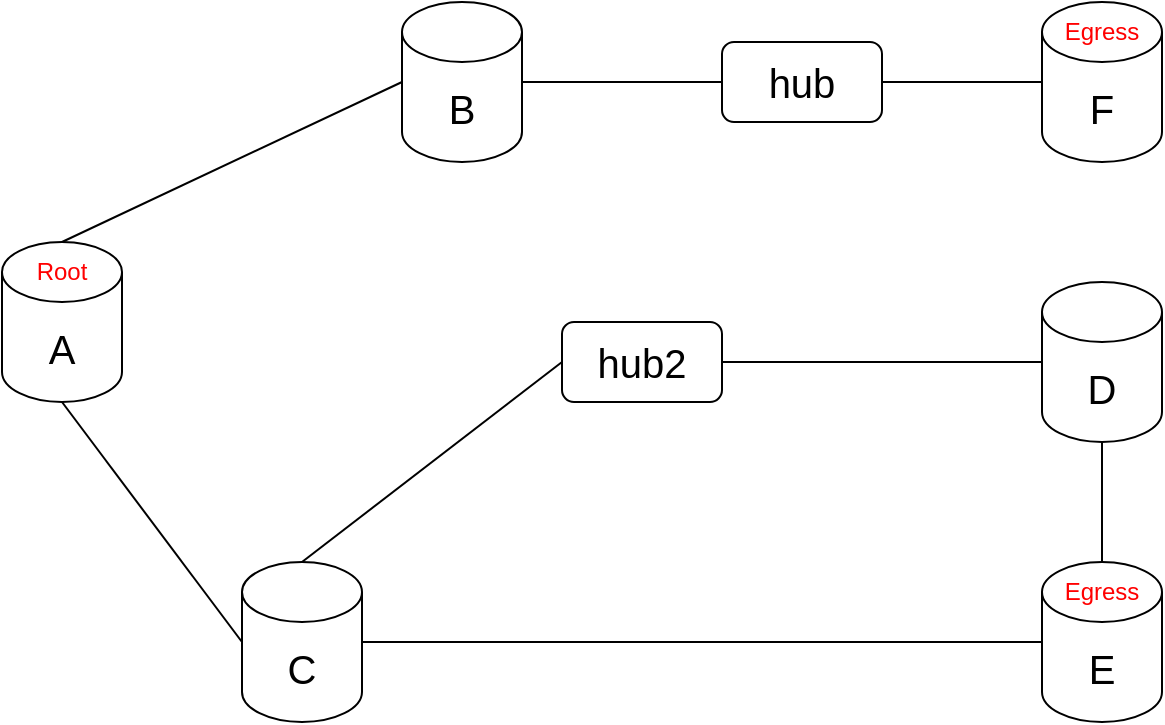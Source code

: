 <mxfile version="21.6.6" type="github">
  <diagram id="C5RBs43oDa-KdzZeNtuy" name="Page-1">
    <mxGraphModel dx="1199" dy="768" grid="1" gridSize="10" guides="1" tooltips="1" connect="1" arrows="1" fold="1" page="1" pageScale="1" pageWidth="827" pageHeight="1169" math="0" shadow="0">
      <root>
        <mxCell id="WIyWlLk6GJQsqaUBKTNV-0" />
        <mxCell id="WIyWlLk6GJQsqaUBKTNV-1" parent="WIyWlLk6GJQsqaUBKTNV-0" />
        <mxCell id="fW7hzmM9_kheXjzH3Q9S-0" value="&lt;font style=&quot;font-size: 20px;&quot;&gt;A&lt;/font&gt;" style="shape=cylinder3;whiteSpace=wrap;html=1;boundedLbl=1;backgroundOutline=1;size=15;" vertex="1" parent="WIyWlLk6GJQsqaUBKTNV-1">
          <mxGeometry x="40" y="240" width="60" height="80" as="geometry" />
        </mxCell>
        <mxCell id="fW7hzmM9_kheXjzH3Q9S-1" value="&lt;font style=&quot;font-size: 20px;&quot;&gt;B&lt;/font&gt;" style="shape=cylinder3;whiteSpace=wrap;html=1;boundedLbl=1;backgroundOutline=1;size=15;" vertex="1" parent="WIyWlLk6GJQsqaUBKTNV-1">
          <mxGeometry x="240" y="120" width="60" height="80" as="geometry" />
        </mxCell>
        <mxCell id="fW7hzmM9_kheXjzH3Q9S-3" value="&lt;font style=&quot;font-size: 20px;&quot;&gt;C&lt;/font&gt;" style="shape=cylinder3;whiteSpace=wrap;html=1;boundedLbl=1;backgroundOutline=1;size=15;" vertex="1" parent="WIyWlLk6GJQsqaUBKTNV-1">
          <mxGeometry x="160" y="400" width="60" height="80" as="geometry" />
        </mxCell>
        <mxCell id="fW7hzmM9_kheXjzH3Q9S-4" value="&lt;span style=&quot;font-size: 20px;&quot;&gt;D&lt;/span&gt;" style="shape=cylinder3;whiteSpace=wrap;html=1;boundedLbl=1;backgroundOutline=1;size=15;" vertex="1" parent="WIyWlLk6GJQsqaUBKTNV-1">
          <mxGeometry x="560" y="260" width="60" height="80" as="geometry" />
        </mxCell>
        <mxCell id="fW7hzmM9_kheXjzH3Q9S-5" value="&lt;font style=&quot;font-size: 20px;&quot;&gt;E&lt;/font&gt;" style="shape=cylinder3;whiteSpace=wrap;html=1;boundedLbl=1;backgroundOutline=1;size=15;" vertex="1" parent="WIyWlLk6GJQsqaUBKTNV-1">
          <mxGeometry x="560" y="400" width="60" height="80" as="geometry" />
        </mxCell>
        <mxCell id="fW7hzmM9_kheXjzH3Q9S-6" value="&lt;font style=&quot;font-size: 20px;&quot;&gt;F&lt;/font&gt;" style="shape=cylinder3;whiteSpace=wrap;html=1;boundedLbl=1;backgroundOutline=1;size=15;" vertex="1" parent="WIyWlLk6GJQsqaUBKTNV-1">
          <mxGeometry x="560" y="120" width="60" height="80" as="geometry" />
        </mxCell>
        <mxCell id="fW7hzmM9_kheXjzH3Q9S-7" value="&lt;font style=&quot;font-size: 20px;&quot;&gt;hub&lt;/font&gt;" style="rounded=1;whiteSpace=wrap;html=1;" vertex="1" parent="WIyWlLk6GJQsqaUBKTNV-1">
          <mxGeometry x="400" y="140" width="80" height="40" as="geometry" />
        </mxCell>
        <mxCell id="fW7hzmM9_kheXjzH3Q9S-9" value="&lt;font color=&quot;#ff0000&quot;&gt;Root&lt;/font&gt;" style="text;html=1;strokeColor=none;fillColor=none;align=center;verticalAlign=middle;whiteSpace=wrap;rounded=0;" vertex="1" parent="WIyWlLk6GJQsqaUBKTNV-1">
          <mxGeometry x="40" y="240" width="60" height="30" as="geometry" />
        </mxCell>
        <mxCell id="fW7hzmM9_kheXjzH3Q9S-10" value="&lt;font color=&quot;#ff0000&quot;&gt;Egress&lt;/font&gt;" style="text;html=1;strokeColor=none;fillColor=none;align=center;verticalAlign=middle;whiteSpace=wrap;rounded=0;" vertex="1" parent="WIyWlLk6GJQsqaUBKTNV-1">
          <mxGeometry x="560" y="120" width="60" height="30" as="geometry" />
        </mxCell>
        <mxCell id="fW7hzmM9_kheXjzH3Q9S-12" value="&lt;font color=&quot;#ff0000&quot;&gt;Egress&lt;/font&gt;" style="text;html=1;strokeColor=none;fillColor=none;align=center;verticalAlign=middle;whiteSpace=wrap;rounded=0;" vertex="1" parent="WIyWlLk6GJQsqaUBKTNV-1">
          <mxGeometry x="560" y="400" width="60" height="30" as="geometry" />
        </mxCell>
        <mxCell id="fW7hzmM9_kheXjzH3Q9S-14" value="" style="endArrow=none;html=1;rounded=0;exitX=0;exitY=0.5;exitDx=0;exitDy=0;exitPerimeter=0;" edge="1" parent="WIyWlLk6GJQsqaUBKTNV-1" source="fW7hzmM9_kheXjzH3Q9S-3">
          <mxGeometry width="50" height="50" relative="1" as="geometry">
            <mxPoint x="20" y="370" as="sourcePoint" />
            <mxPoint x="70" y="320" as="targetPoint" />
          </mxGeometry>
        </mxCell>
        <mxCell id="fW7hzmM9_kheXjzH3Q9S-15" value="" style="endArrow=none;html=1;rounded=0;entryX=0;entryY=0.5;entryDx=0;entryDy=0;" edge="1" parent="WIyWlLk6GJQsqaUBKTNV-1" target="fW7hzmM9_kheXjzH3Q9S-8">
          <mxGeometry width="50" height="50" relative="1" as="geometry">
            <mxPoint x="190" y="400" as="sourcePoint" />
            <mxPoint x="290" y="240" as="targetPoint" />
          </mxGeometry>
        </mxCell>
        <mxCell id="fW7hzmM9_kheXjzH3Q9S-16" value="" style="endArrow=none;html=1;rounded=0;entryX=0;entryY=0.5;entryDx=0;entryDy=0;entryPerimeter=0;" edge="1" parent="WIyWlLk6GJQsqaUBKTNV-1" source="fW7hzmM9_kheXjzH3Q9S-8" target="fW7hzmM9_kheXjzH3Q9S-4">
          <mxGeometry width="50" height="50" relative="1" as="geometry">
            <mxPoint x="360" y="300" as="sourcePoint" />
            <mxPoint x="434" y="300" as="targetPoint" />
          </mxGeometry>
        </mxCell>
        <mxCell id="fW7hzmM9_kheXjzH3Q9S-17" value="" style="endArrow=none;html=1;rounded=0;exitX=0.5;exitY=0;exitDx=0;exitDy=0;entryX=0.5;entryY=1;entryDx=0;entryDy=0;entryPerimeter=0;" edge="1" parent="WIyWlLk6GJQsqaUBKTNV-1" source="fW7hzmM9_kheXjzH3Q9S-12" target="fW7hzmM9_kheXjzH3Q9S-4">
          <mxGeometry width="50" height="50" relative="1" as="geometry">
            <mxPoint x="420" y="390" as="sourcePoint" />
            <mxPoint x="470" y="340" as="targetPoint" />
          </mxGeometry>
        </mxCell>
        <mxCell id="fW7hzmM9_kheXjzH3Q9S-18" value="" style="endArrow=none;html=1;rounded=0;entryX=0;entryY=0.5;entryDx=0;entryDy=0;entryPerimeter=0;" edge="1" parent="WIyWlLk6GJQsqaUBKTNV-1" target="fW7hzmM9_kheXjzH3Q9S-5">
          <mxGeometry width="50" height="50" relative="1" as="geometry">
            <mxPoint x="220" y="440" as="sourcePoint" />
            <mxPoint x="270" y="400" as="targetPoint" />
          </mxGeometry>
        </mxCell>
        <mxCell id="fW7hzmM9_kheXjzH3Q9S-19" value="" style="endArrow=none;html=1;rounded=0;entryX=0;entryY=0.5;entryDx=0;entryDy=0;entryPerimeter=0;" edge="1" parent="WIyWlLk6GJQsqaUBKTNV-1" target="fW7hzmM9_kheXjzH3Q9S-1">
          <mxGeometry width="50" height="50" relative="1" as="geometry">
            <mxPoint x="70" y="240" as="sourcePoint" />
            <mxPoint x="120" y="190" as="targetPoint" />
          </mxGeometry>
        </mxCell>
        <mxCell id="fW7hzmM9_kheXjzH3Q9S-21" value="" style="endArrow=none;html=1;rounded=0;entryX=0;entryY=0.5;entryDx=0;entryDy=0;" edge="1" parent="WIyWlLk6GJQsqaUBKTNV-1" target="fW7hzmM9_kheXjzH3Q9S-7">
          <mxGeometry width="50" height="50" relative="1" as="geometry">
            <mxPoint x="300" y="160" as="sourcePoint" />
            <mxPoint x="350" y="110" as="targetPoint" />
          </mxGeometry>
        </mxCell>
        <mxCell id="fW7hzmM9_kheXjzH3Q9S-22" value="" style="endArrow=none;html=1;rounded=0;entryX=0;entryY=0.5;entryDx=0;entryDy=0;entryPerimeter=0;" edge="1" parent="WIyWlLk6GJQsqaUBKTNV-1" target="fW7hzmM9_kheXjzH3Q9S-6">
          <mxGeometry width="50" height="50" relative="1" as="geometry">
            <mxPoint x="480" y="160" as="sourcePoint" />
            <mxPoint x="530" y="110" as="targetPoint" />
          </mxGeometry>
        </mxCell>
        <mxCell id="fW7hzmM9_kheXjzH3Q9S-23" value="" style="endArrow=none;html=1;rounded=0;entryX=0;entryY=0.5;entryDx=0;entryDy=0;entryPerimeter=0;" edge="1" parent="WIyWlLk6GJQsqaUBKTNV-1" target="fW7hzmM9_kheXjzH3Q9S-8">
          <mxGeometry width="50" height="50" relative="1" as="geometry">
            <mxPoint x="360" y="300" as="sourcePoint" />
            <mxPoint x="560" y="280" as="targetPoint" />
          </mxGeometry>
        </mxCell>
        <mxCell id="fW7hzmM9_kheXjzH3Q9S-8" value="&lt;font style=&quot;font-size: 20px;&quot;&gt;hub2&lt;/font&gt;" style="rounded=1;whiteSpace=wrap;html=1;" vertex="1" parent="WIyWlLk6GJQsqaUBKTNV-1">
          <mxGeometry x="320" y="280" width="80" height="40" as="geometry" />
        </mxCell>
      </root>
    </mxGraphModel>
  </diagram>
</mxfile>
